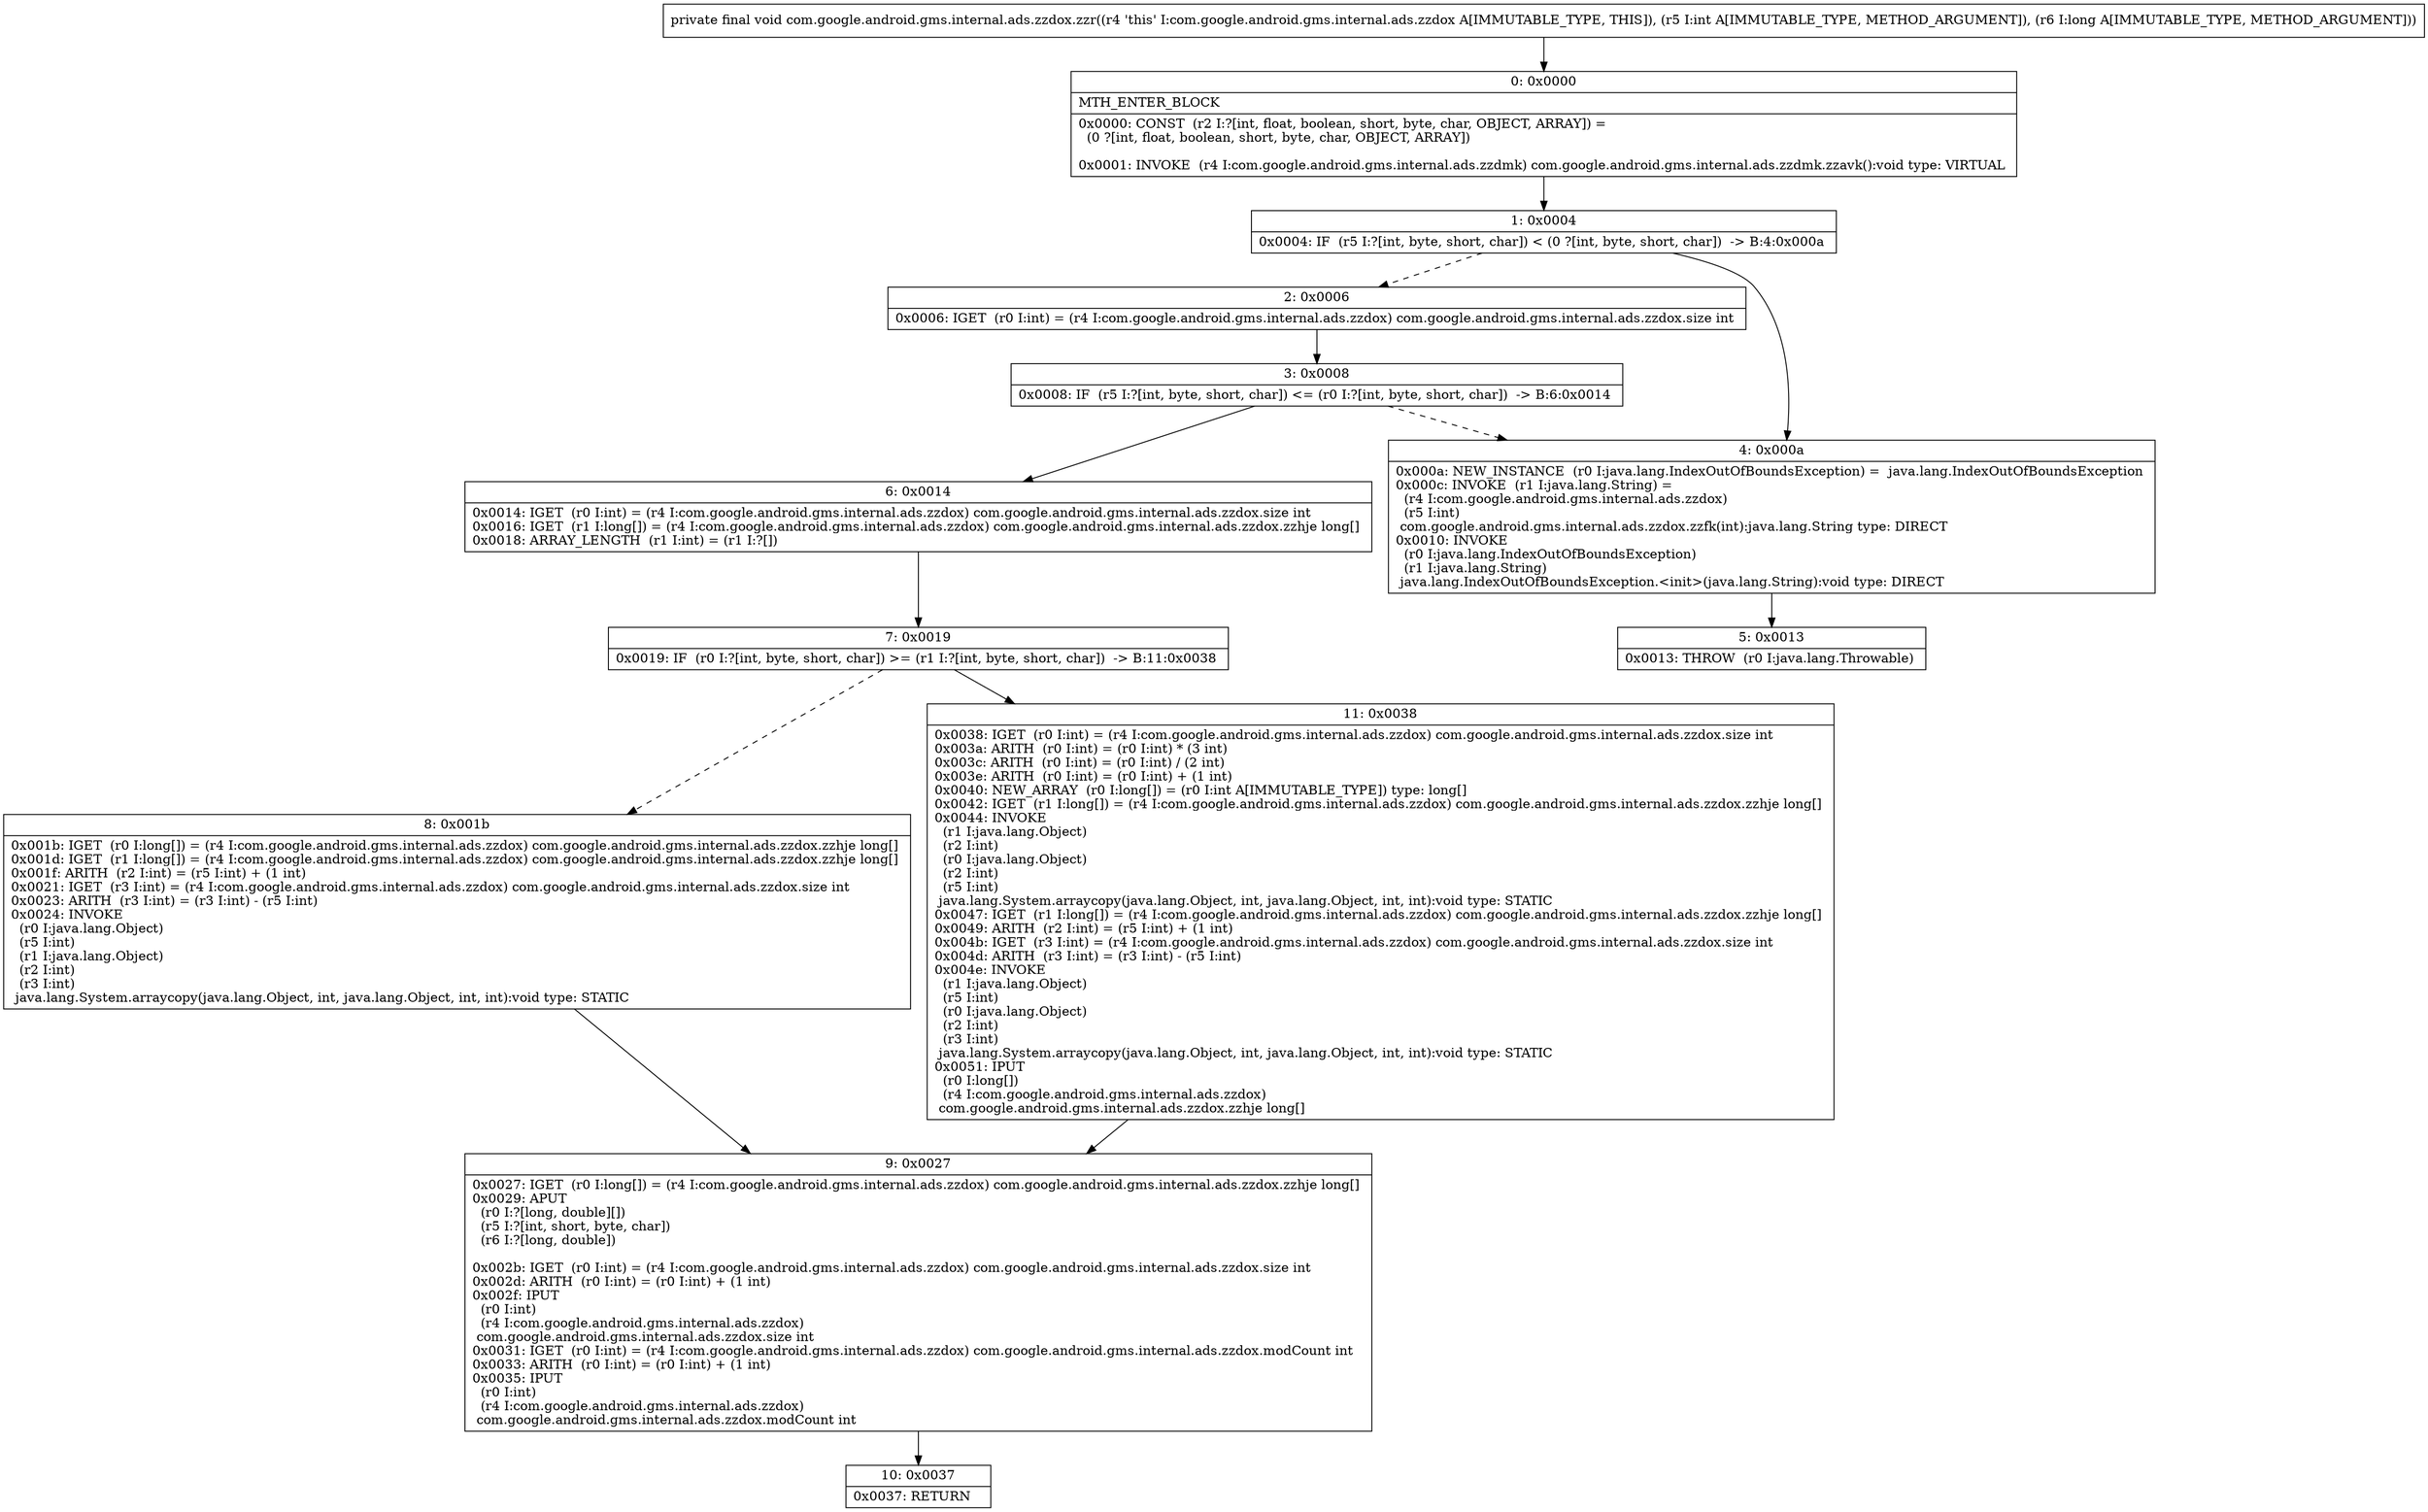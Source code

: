 digraph "CFG forcom.google.android.gms.internal.ads.zzdox.zzr(IJ)V" {
Node_0 [shape=record,label="{0\:\ 0x0000|MTH_ENTER_BLOCK\l|0x0000: CONST  (r2 I:?[int, float, boolean, short, byte, char, OBJECT, ARRAY]) = \l  (0 ?[int, float, boolean, short, byte, char, OBJECT, ARRAY])\l \l0x0001: INVOKE  (r4 I:com.google.android.gms.internal.ads.zzdmk) com.google.android.gms.internal.ads.zzdmk.zzavk():void type: VIRTUAL \l}"];
Node_1 [shape=record,label="{1\:\ 0x0004|0x0004: IF  (r5 I:?[int, byte, short, char]) \< (0 ?[int, byte, short, char])  \-\> B:4:0x000a \l}"];
Node_2 [shape=record,label="{2\:\ 0x0006|0x0006: IGET  (r0 I:int) = (r4 I:com.google.android.gms.internal.ads.zzdox) com.google.android.gms.internal.ads.zzdox.size int \l}"];
Node_3 [shape=record,label="{3\:\ 0x0008|0x0008: IF  (r5 I:?[int, byte, short, char]) \<= (r0 I:?[int, byte, short, char])  \-\> B:6:0x0014 \l}"];
Node_4 [shape=record,label="{4\:\ 0x000a|0x000a: NEW_INSTANCE  (r0 I:java.lang.IndexOutOfBoundsException) =  java.lang.IndexOutOfBoundsException \l0x000c: INVOKE  (r1 I:java.lang.String) = \l  (r4 I:com.google.android.gms.internal.ads.zzdox)\l  (r5 I:int)\l com.google.android.gms.internal.ads.zzdox.zzfk(int):java.lang.String type: DIRECT \l0x0010: INVOKE  \l  (r0 I:java.lang.IndexOutOfBoundsException)\l  (r1 I:java.lang.String)\l java.lang.IndexOutOfBoundsException.\<init\>(java.lang.String):void type: DIRECT \l}"];
Node_5 [shape=record,label="{5\:\ 0x0013|0x0013: THROW  (r0 I:java.lang.Throwable) \l}"];
Node_6 [shape=record,label="{6\:\ 0x0014|0x0014: IGET  (r0 I:int) = (r4 I:com.google.android.gms.internal.ads.zzdox) com.google.android.gms.internal.ads.zzdox.size int \l0x0016: IGET  (r1 I:long[]) = (r4 I:com.google.android.gms.internal.ads.zzdox) com.google.android.gms.internal.ads.zzdox.zzhje long[] \l0x0018: ARRAY_LENGTH  (r1 I:int) = (r1 I:?[]) \l}"];
Node_7 [shape=record,label="{7\:\ 0x0019|0x0019: IF  (r0 I:?[int, byte, short, char]) \>= (r1 I:?[int, byte, short, char])  \-\> B:11:0x0038 \l}"];
Node_8 [shape=record,label="{8\:\ 0x001b|0x001b: IGET  (r0 I:long[]) = (r4 I:com.google.android.gms.internal.ads.zzdox) com.google.android.gms.internal.ads.zzdox.zzhje long[] \l0x001d: IGET  (r1 I:long[]) = (r4 I:com.google.android.gms.internal.ads.zzdox) com.google.android.gms.internal.ads.zzdox.zzhje long[] \l0x001f: ARITH  (r2 I:int) = (r5 I:int) + (1 int) \l0x0021: IGET  (r3 I:int) = (r4 I:com.google.android.gms.internal.ads.zzdox) com.google.android.gms.internal.ads.zzdox.size int \l0x0023: ARITH  (r3 I:int) = (r3 I:int) \- (r5 I:int) \l0x0024: INVOKE  \l  (r0 I:java.lang.Object)\l  (r5 I:int)\l  (r1 I:java.lang.Object)\l  (r2 I:int)\l  (r3 I:int)\l java.lang.System.arraycopy(java.lang.Object, int, java.lang.Object, int, int):void type: STATIC \l}"];
Node_9 [shape=record,label="{9\:\ 0x0027|0x0027: IGET  (r0 I:long[]) = (r4 I:com.google.android.gms.internal.ads.zzdox) com.google.android.gms.internal.ads.zzdox.zzhje long[] \l0x0029: APUT  \l  (r0 I:?[long, double][])\l  (r5 I:?[int, short, byte, char])\l  (r6 I:?[long, double])\l \l0x002b: IGET  (r0 I:int) = (r4 I:com.google.android.gms.internal.ads.zzdox) com.google.android.gms.internal.ads.zzdox.size int \l0x002d: ARITH  (r0 I:int) = (r0 I:int) + (1 int) \l0x002f: IPUT  \l  (r0 I:int)\l  (r4 I:com.google.android.gms.internal.ads.zzdox)\l com.google.android.gms.internal.ads.zzdox.size int \l0x0031: IGET  (r0 I:int) = (r4 I:com.google.android.gms.internal.ads.zzdox) com.google.android.gms.internal.ads.zzdox.modCount int \l0x0033: ARITH  (r0 I:int) = (r0 I:int) + (1 int) \l0x0035: IPUT  \l  (r0 I:int)\l  (r4 I:com.google.android.gms.internal.ads.zzdox)\l com.google.android.gms.internal.ads.zzdox.modCount int \l}"];
Node_10 [shape=record,label="{10\:\ 0x0037|0x0037: RETURN   \l}"];
Node_11 [shape=record,label="{11\:\ 0x0038|0x0038: IGET  (r0 I:int) = (r4 I:com.google.android.gms.internal.ads.zzdox) com.google.android.gms.internal.ads.zzdox.size int \l0x003a: ARITH  (r0 I:int) = (r0 I:int) * (3 int) \l0x003c: ARITH  (r0 I:int) = (r0 I:int) \/ (2 int) \l0x003e: ARITH  (r0 I:int) = (r0 I:int) + (1 int) \l0x0040: NEW_ARRAY  (r0 I:long[]) = (r0 I:int A[IMMUTABLE_TYPE]) type: long[] \l0x0042: IGET  (r1 I:long[]) = (r4 I:com.google.android.gms.internal.ads.zzdox) com.google.android.gms.internal.ads.zzdox.zzhje long[] \l0x0044: INVOKE  \l  (r1 I:java.lang.Object)\l  (r2 I:int)\l  (r0 I:java.lang.Object)\l  (r2 I:int)\l  (r5 I:int)\l java.lang.System.arraycopy(java.lang.Object, int, java.lang.Object, int, int):void type: STATIC \l0x0047: IGET  (r1 I:long[]) = (r4 I:com.google.android.gms.internal.ads.zzdox) com.google.android.gms.internal.ads.zzdox.zzhje long[] \l0x0049: ARITH  (r2 I:int) = (r5 I:int) + (1 int) \l0x004b: IGET  (r3 I:int) = (r4 I:com.google.android.gms.internal.ads.zzdox) com.google.android.gms.internal.ads.zzdox.size int \l0x004d: ARITH  (r3 I:int) = (r3 I:int) \- (r5 I:int) \l0x004e: INVOKE  \l  (r1 I:java.lang.Object)\l  (r5 I:int)\l  (r0 I:java.lang.Object)\l  (r2 I:int)\l  (r3 I:int)\l java.lang.System.arraycopy(java.lang.Object, int, java.lang.Object, int, int):void type: STATIC \l0x0051: IPUT  \l  (r0 I:long[])\l  (r4 I:com.google.android.gms.internal.ads.zzdox)\l com.google.android.gms.internal.ads.zzdox.zzhje long[] \l}"];
MethodNode[shape=record,label="{private final void com.google.android.gms.internal.ads.zzdox.zzr((r4 'this' I:com.google.android.gms.internal.ads.zzdox A[IMMUTABLE_TYPE, THIS]), (r5 I:int A[IMMUTABLE_TYPE, METHOD_ARGUMENT]), (r6 I:long A[IMMUTABLE_TYPE, METHOD_ARGUMENT])) }"];
MethodNode -> Node_0;
Node_0 -> Node_1;
Node_1 -> Node_2[style=dashed];
Node_1 -> Node_4;
Node_2 -> Node_3;
Node_3 -> Node_4[style=dashed];
Node_3 -> Node_6;
Node_4 -> Node_5;
Node_6 -> Node_7;
Node_7 -> Node_8[style=dashed];
Node_7 -> Node_11;
Node_8 -> Node_9;
Node_9 -> Node_10;
Node_11 -> Node_9;
}

